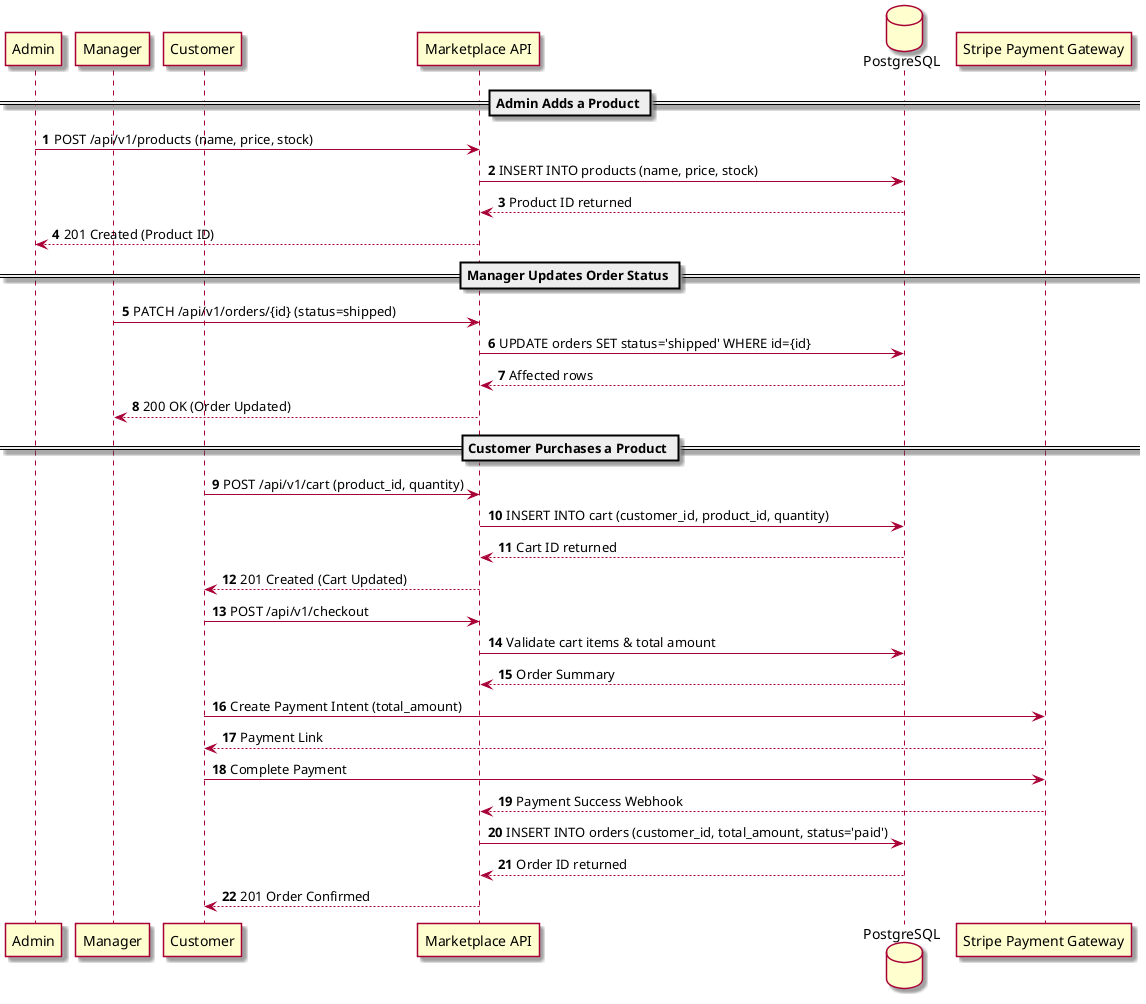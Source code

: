 @startuml
skin rose

participant "Admin" as ADMIN
participant "Manager" as MANAGER
participant "Customer" as CUSTOMER
participant "Marketplace API" as APP
database "PostgreSQL" as DB
participant "Stripe Payment Gateway" as STRIPE

autonumber

== Admin Adds a Product ==
ADMIN -> APP: POST /api/v1/products (name, price, stock)
APP -> DB: INSERT INTO products (name, price, stock)
DB --> APP: Product ID returned
APP --> ADMIN: 201 Created (Product ID)

== Manager Updates Order Status ==
MANAGER -> APP: PATCH /api/v1/orders/{id} (status=shipped)
APP -> DB: UPDATE orders SET status='shipped' WHERE id={id}
DB --> APP: Affected rows
APP --> MANAGER: 200 OK (Order Updated)

== Customer Purchases a Product ==
CUSTOMER -> APP: POST /api/v1/cart (product_id, quantity)
APP -> DB: INSERT INTO cart (customer_id, product_id, quantity)
DB --> APP: Cart ID returned
APP --> CUSTOMER: 201 Created (Cart Updated)

CUSTOMER -> APP: POST /api/v1/checkout
APP -> DB: Validate cart items & total amount
DB --> APP: Order Summary

CUSTOMER -> STRIPE: Create Payment Intent (total_amount)
STRIPE --> CUSTOMER: Payment Link
CUSTOMER -> STRIPE: Complete Payment
STRIPE --> APP: Payment Success Webhook

APP -> DB: INSERT INTO orders (customer_id, total_amount, status='paid')
DB --> APP: Order ID returned
APP --> CUSTOMER: 201 Order Confirmed

@enduml

